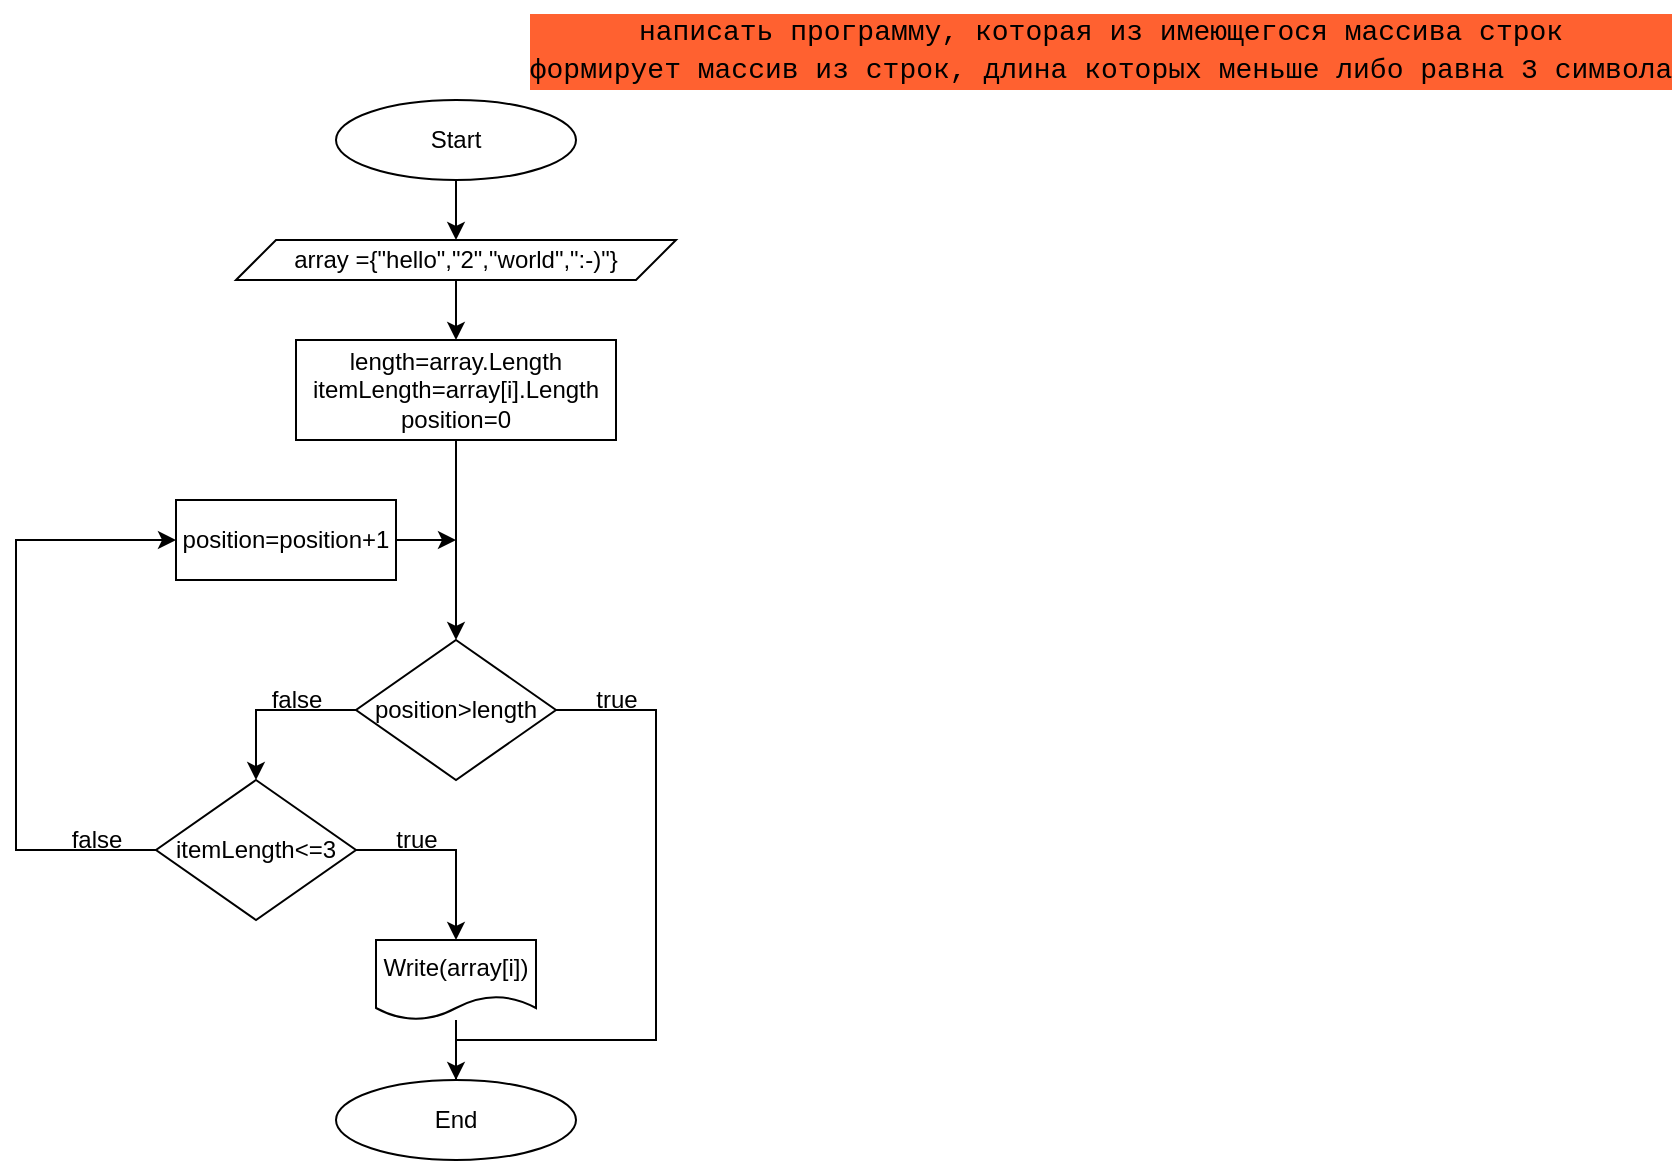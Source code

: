<mxfile version="21.0.2" type="device"><diagram name="Страница 1" id="RR6cMQXD9YXpSwNWdPrp"><mxGraphModel dx="880" dy="471" grid="1" gridSize="10" guides="1" tooltips="1" connect="1" arrows="1" fold="1" page="1" pageScale="1" pageWidth="827" pageHeight="1169" math="0" shadow="0"><root><mxCell id="0"/><mxCell id="1" parent="0"/><mxCell id="pP_U68_Jj5RKhNIj2a4b-3" value="" style="edgeStyle=orthogonalEdgeStyle;rounded=0;orthogonalLoop=1;jettySize=auto;html=1;" edge="1" parent="1" source="pP_U68_Jj5RKhNIj2a4b-1" target="pP_U68_Jj5RKhNIj2a4b-2"><mxGeometry relative="1" as="geometry"/></mxCell><mxCell id="pP_U68_Jj5RKhNIj2a4b-1" value="Start" style="ellipse;whiteSpace=wrap;html=1;" vertex="1" parent="1"><mxGeometry x="170" y="55" width="120" height="40" as="geometry"/></mxCell><mxCell id="pP_U68_Jj5RKhNIj2a4b-5" value="" style="edgeStyle=orthogonalEdgeStyle;rounded=0;orthogonalLoop=1;jettySize=auto;html=1;" edge="1" parent="1" source="pP_U68_Jj5RKhNIj2a4b-2" target="pP_U68_Jj5RKhNIj2a4b-4"><mxGeometry relative="1" as="geometry"/></mxCell><mxCell id="pP_U68_Jj5RKhNIj2a4b-2" value="array ={&quot;hello&quot;,&quot;2&quot;,&quot;world&quot;,&quot;:-)&quot;}" style="shape=parallelogram;perimeter=parallelogramPerimeter;whiteSpace=wrap;html=1;fixedSize=1;" vertex="1" parent="1"><mxGeometry x="120" y="125" width="220" height="20" as="geometry"/></mxCell><mxCell id="pP_U68_Jj5RKhNIj2a4b-11" value="" style="edgeStyle=orthogonalEdgeStyle;rounded=0;orthogonalLoop=1;jettySize=auto;html=1;entryX=0.5;entryY=0;entryDx=0;entryDy=0;" edge="1" parent="1" source="pP_U68_Jj5RKhNIj2a4b-4" target="pP_U68_Jj5RKhNIj2a4b-6"><mxGeometry relative="1" as="geometry"/></mxCell><mxCell id="pP_U68_Jj5RKhNIj2a4b-4" value="length=array.Length&lt;br&gt;itemLength=array[i].Length&lt;br&gt;position=0" style="whiteSpace=wrap;html=1;" vertex="1" parent="1"><mxGeometry x="150" y="175" width="160" height="50" as="geometry"/></mxCell><mxCell id="pP_U68_Jj5RKhNIj2a4b-9" value="" style="edgeStyle=orthogonalEdgeStyle;rounded=0;orthogonalLoop=1;jettySize=auto;html=1;" edge="1" parent="1" source="pP_U68_Jj5RKhNIj2a4b-6" target="pP_U68_Jj5RKhNIj2a4b-8"><mxGeometry relative="1" as="geometry"><Array as="points"><mxPoint x="130" y="360"/></Array></mxGeometry></mxCell><mxCell id="pP_U68_Jj5RKhNIj2a4b-19" style="edgeStyle=orthogonalEdgeStyle;rounded=0;orthogonalLoop=1;jettySize=auto;html=1;exitX=1;exitY=0.5;exitDx=0;exitDy=0;entryX=1;entryY=0.5;entryDx=0;entryDy=0;" edge="1" parent="1" source="pP_U68_Jj5RKhNIj2a4b-6" target="pP_U68_Jj5RKhNIj2a4b-17"><mxGeometry relative="1" as="geometry"><Array as="points"><mxPoint x="330" y="360"/><mxPoint x="330" y="525"/><mxPoint x="230" y="525"/><mxPoint x="230" y="565"/></Array></mxGeometry></mxCell><mxCell id="pP_U68_Jj5RKhNIj2a4b-6" value="position&amp;gt;length" style="rhombus;whiteSpace=wrap;html=1;" vertex="1" parent="1"><mxGeometry x="180" y="325" width="100" height="70" as="geometry"/></mxCell><mxCell id="pP_U68_Jj5RKhNIj2a4b-13" style="edgeStyle=orthogonalEdgeStyle;rounded=0;orthogonalLoop=1;jettySize=auto;html=1;exitX=0;exitY=0.5;exitDx=0;exitDy=0;entryX=0;entryY=0.5;entryDx=0;entryDy=0;" edge="1" parent="1" source="pP_U68_Jj5RKhNIj2a4b-8" target="pP_U68_Jj5RKhNIj2a4b-10"><mxGeometry relative="1" as="geometry"><Array as="points"><mxPoint x="10" y="430"/><mxPoint x="10" y="275"/></Array></mxGeometry></mxCell><mxCell id="pP_U68_Jj5RKhNIj2a4b-15" style="edgeStyle=orthogonalEdgeStyle;rounded=0;orthogonalLoop=1;jettySize=auto;html=1;exitX=1;exitY=0.5;exitDx=0;exitDy=0;" edge="1" parent="1" source="pP_U68_Jj5RKhNIj2a4b-8" target="pP_U68_Jj5RKhNIj2a4b-14"><mxGeometry relative="1" as="geometry"/></mxCell><mxCell id="pP_U68_Jj5RKhNIj2a4b-8" value="itemLength&amp;lt;=3" style="rhombus;whiteSpace=wrap;html=1;" vertex="1" parent="1"><mxGeometry x="80" y="395" width="100" height="70" as="geometry"/></mxCell><mxCell id="pP_U68_Jj5RKhNIj2a4b-21" style="edgeStyle=orthogonalEdgeStyle;rounded=0;orthogonalLoop=1;jettySize=auto;html=1;exitX=1;exitY=0.5;exitDx=0;exitDy=0;" edge="1" parent="1" source="pP_U68_Jj5RKhNIj2a4b-10"><mxGeometry relative="1" as="geometry"><mxPoint x="230" y="275" as="targetPoint"/></mxGeometry></mxCell><mxCell id="pP_U68_Jj5RKhNIj2a4b-10" value="position=position+1" style="rounded=0;whiteSpace=wrap;html=1;" vertex="1" parent="1"><mxGeometry x="90" y="255" width="110" height="40" as="geometry"/></mxCell><mxCell id="pP_U68_Jj5RKhNIj2a4b-18" value="" style="edgeStyle=orthogonalEdgeStyle;rounded=0;orthogonalLoop=1;jettySize=auto;html=1;" edge="1" parent="1" source="pP_U68_Jj5RKhNIj2a4b-14" target="pP_U68_Jj5RKhNIj2a4b-17"><mxGeometry relative="1" as="geometry"/></mxCell><mxCell id="pP_U68_Jj5RKhNIj2a4b-14" value="Write(array[i])" style="shape=document;whiteSpace=wrap;html=1;boundedLbl=1;" vertex="1" parent="1"><mxGeometry x="190" y="475" width="80" height="40" as="geometry"/></mxCell><mxCell id="pP_U68_Jj5RKhNIj2a4b-17" value="End" style="ellipse;whiteSpace=wrap;html=1;" vertex="1" parent="1"><mxGeometry x="170" y="545" width="120" height="40" as="geometry"/></mxCell><mxCell id="pP_U68_Jj5RKhNIj2a4b-22" value="true&lt;br&gt;" style="text;html=1;align=center;verticalAlign=middle;resizable=0;points=[];autosize=1;strokeColor=none;fillColor=none;" vertex="1" parent="1"><mxGeometry x="290" y="340" width="40" height="30" as="geometry"/></mxCell><mxCell id="pP_U68_Jj5RKhNIj2a4b-23" value="false" style="text;html=1;align=center;verticalAlign=middle;resizable=0;points=[];autosize=1;strokeColor=none;fillColor=none;" vertex="1" parent="1"><mxGeometry x="25" y="410" width="50" height="30" as="geometry"/></mxCell><mxCell id="pP_U68_Jj5RKhNIj2a4b-24" value="true" style="text;html=1;align=center;verticalAlign=middle;resizable=0;points=[];autosize=1;strokeColor=none;fillColor=none;" vertex="1" parent="1"><mxGeometry x="190" y="410" width="40" height="30" as="geometry"/></mxCell><mxCell id="pP_U68_Jj5RKhNIj2a4b-25" value="false" style="text;html=1;align=center;verticalAlign=middle;resizable=0;points=[];autosize=1;strokeColor=none;fillColor=none;" vertex="1" parent="1"><mxGeometry x="125" y="340" width="50" height="30" as="geometry"/></mxCell><mxCell id="pP_U68_Jj5RKhNIj2a4b-27" value="&lt;div style=&quot;font-family: Consolas, &amp;quot;Courier New&amp;quot;, monospace; font-size: 14px; line-height: 19px;&quot;&gt;&lt;div&gt;написать программу, которая из имеющегося массива строк &lt;/div&gt;&lt;div&gt;&lt;span style=&quot;&quot;&gt;формирует массив из строк, длина которых меньше либо равна 3 символа&lt;/span&gt;&lt;/div&gt;&lt;/div&gt;" style="text;html=1;align=center;verticalAlign=middle;resizable=0;points=[];autosize=1;strokeColor=none;fillColor=none;labelBackgroundColor=#FF6130;fontColor=#000000;" vertex="1" parent="1"><mxGeometry x="277" y="5" width="550" height="50" as="geometry"/></mxCell></root></mxGraphModel></diagram></mxfile>